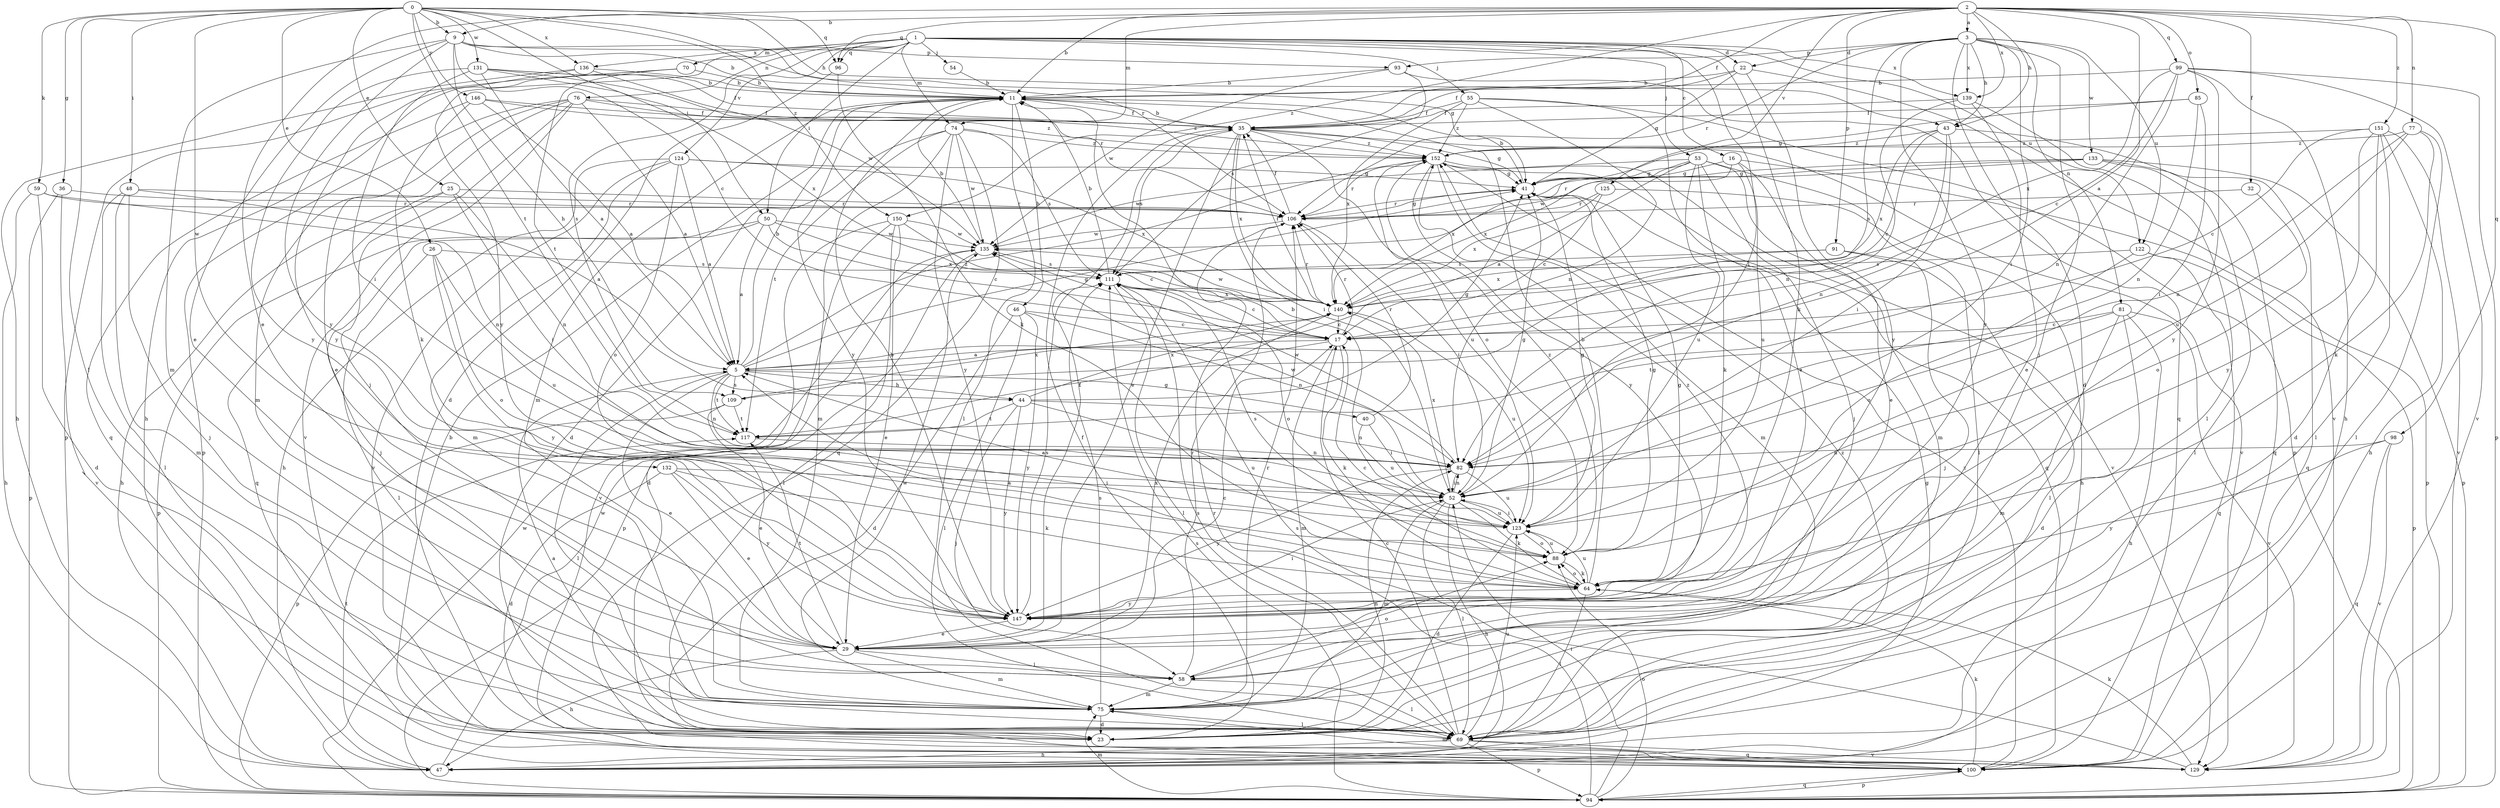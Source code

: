 strict digraph  {
0;
1;
2;
3;
5;
9;
11;
16;
17;
22;
23;
25;
26;
29;
32;
35;
36;
40;
41;
43;
44;
46;
47;
48;
50;
52;
53;
54;
55;
58;
59;
64;
69;
70;
74;
75;
76;
77;
81;
82;
85;
88;
91;
93;
94;
96;
98;
99;
100;
106;
109;
111;
117;
122;
123;
124;
125;
129;
131;
132;
133;
135;
136;
139;
140;
146;
147;
150;
151;
152;
0 -> 9  [label=b];
0 -> 25  [label=e];
0 -> 26  [label=e];
0 -> 36  [label=g];
0 -> 43  [label=h];
0 -> 48  [label=i];
0 -> 50  [label=i];
0 -> 59  [label=k];
0 -> 69  [label=l];
0 -> 96  [label=q];
0 -> 106  [label=r];
0 -> 117  [label=t];
0 -> 131  [label=w];
0 -> 132  [label=w];
0 -> 136  [label=x];
0 -> 146  [label=y];
0 -> 150  [label=z];
1 -> 16  [label=c];
1 -> 22  [label=d];
1 -> 50  [label=i];
1 -> 52  [label=i];
1 -> 53  [label=j];
1 -> 54  [label=j];
1 -> 55  [label=j];
1 -> 64  [label=k];
1 -> 70  [label=m];
1 -> 74  [label=m];
1 -> 76  [label=n];
1 -> 96  [label=q];
1 -> 109  [label=s];
1 -> 122  [label=u];
1 -> 124  [label=v];
1 -> 136  [label=x];
1 -> 139  [label=x];
1 -> 147  [label=y];
2 -> 3  [label=a];
2 -> 5  [label=a];
2 -> 9  [label=b];
2 -> 11  [label=b];
2 -> 29  [label=e];
2 -> 32  [label=f];
2 -> 35  [label=f];
2 -> 43  [label=h];
2 -> 74  [label=m];
2 -> 77  [label=n];
2 -> 85  [label=o];
2 -> 91  [label=p];
2 -> 96  [label=q];
2 -> 98  [label=q];
2 -> 99  [label=q];
2 -> 125  [label=v];
2 -> 139  [label=x];
2 -> 150  [label=z];
2 -> 151  [label=z];
3 -> 22  [label=d];
3 -> 23  [label=d];
3 -> 43  [label=h];
3 -> 52  [label=i];
3 -> 58  [label=j];
3 -> 81  [label=n];
3 -> 93  [label=p];
3 -> 106  [label=r];
3 -> 109  [label=s];
3 -> 122  [label=u];
3 -> 133  [label=w];
3 -> 139  [label=x];
3 -> 147  [label=y];
5 -> 11  [label=b];
5 -> 29  [label=e];
5 -> 40  [label=g];
5 -> 41  [label=g];
5 -> 44  [label=h];
5 -> 69  [label=l];
5 -> 82  [label=n];
5 -> 109  [label=s];
5 -> 117  [label=t];
5 -> 152  [label=z];
9 -> 11  [label=b];
9 -> 17  [label=c];
9 -> 29  [label=e];
9 -> 41  [label=g];
9 -> 44  [label=h];
9 -> 75  [label=m];
9 -> 93  [label=p];
9 -> 147  [label=y];
11 -> 35  [label=f];
11 -> 46  [label=h];
11 -> 69  [label=l];
11 -> 75  [label=m];
11 -> 147  [label=y];
16 -> 29  [label=e];
16 -> 41  [label=g];
16 -> 94  [label=p];
16 -> 123  [label=u];
16 -> 140  [label=x];
17 -> 5  [label=a];
17 -> 64  [label=k];
17 -> 75  [label=m];
17 -> 106  [label=r];
17 -> 117  [label=t];
22 -> 11  [label=b];
22 -> 35  [label=f];
22 -> 41  [label=g];
22 -> 129  [label=v];
22 -> 147  [label=y];
23 -> 35  [label=f];
23 -> 82  [label=n];
25 -> 47  [label=h];
25 -> 52  [label=i];
25 -> 82  [label=n];
25 -> 100  [label=q];
25 -> 106  [label=r];
26 -> 69  [label=l];
26 -> 88  [label=o];
26 -> 111  [label=s];
26 -> 123  [label=u];
26 -> 147  [label=y];
29 -> 17  [label=c];
29 -> 35  [label=f];
29 -> 47  [label=h];
29 -> 58  [label=j];
29 -> 75  [label=m];
29 -> 117  [label=t];
29 -> 140  [label=x];
32 -> 88  [label=o];
32 -> 106  [label=r];
35 -> 11  [label=b];
35 -> 29  [label=e];
35 -> 41  [label=g];
35 -> 52  [label=i];
35 -> 88  [label=o];
35 -> 111  [label=s];
35 -> 129  [label=v];
35 -> 140  [label=x];
35 -> 152  [label=z];
36 -> 94  [label=p];
36 -> 106  [label=r];
36 -> 129  [label=v];
40 -> 52  [label=i];
40 -> 106  [label=r];
40 -> 123  [label=u];
41 -> 11  [label=b];
41 -> 106  [label=r];
43 -> 17  [label=c];
43 -> 52  [label=i];
43 -> 82  [label=n];
43 -> 100  [label=q];
43 -> 140  [label=x];
43 -> 152  [label=z];
44 -> 41  [label=g];
44 -> 58  [label=j];
44 -> 82  [label=n];
44 -> 117  [label=t];
44 -> 123  [label=u];
44 -> 140  [label=x];
44 -> 147  [label=y];
46 -> 17  [label=c];
46 -> 23  [label=d];
46 -> 69  [label=l];
46 -> 82  [label=n];
46 -> 147  [label=y];
47 -> 41  [label=g];
47 -> 117  [label=t];
47 -> 135  [label=w];
48 -> 5  [label=a];
48 -> 58  [label=j];
48 -> 69  [label=l];
48 -> 75  [label=m];
48 -> 106  [label=r];
50 -> 5  [label=a];
50 -> 17  [label=c];
50 -> 58  [label=j];
50 -> 94  [label=p];
50 -> 135  [label=w];
50 -> 140  [label=x];
52 -> 41  [label=g];
52 -> 47  [label=h];
52 -> 64  [label=k];
52 -> 69  [label=l];
52 -> 75  [label=m];
52 -> 82  [label=n];
52 -> 123  [label=u];
52 -> 135  [label=w];
52 -> 140  [label=x];
53 -> 5  [label=a];
53 -> 41  [label=g];
53 -> 58  [label=j];
53 -> 64  [label=k];
53 -> 69  [label=l];
53 -> 75  [label=m];
53 -> 123  [label=u];
53 -> 135  [label=w];
53 -> 140  [label=x];
54 -> 11  [label=b];
55 -> 29  [label=e];
55 -> 35  [label=f];
55 -> 82  [label=n];
55 -> 94  [label=p];
55 -> 140  [label=x];
55 -> 152  [label=z];
58 -> 69  [label=l];
58 -> 75  [label=m];
58 -> 88  [label=o];
58 -> 106  [label=r];
59 -> 23  [label=d];
59 -> 47  [label=h];
59 -> 82  [label=n];
59 -> 106  [label=r];
64 -> 5  [label=a];
64 -> 11  [label=b];
64 -> 17  [label=c];
64 -> 41  [label=g];
64 -> 69  [label=l];
64 -> 88  [label=o];
64 -> 123  [label=u];
64 -> 147  [label=y];
69 -> 5  [label=a];
69 -> 17  [label=c];
69 -> 47  [label=h];
69 -> 94  [label=p];
69 -> 100  [label=q];
69 -> 111  [label=s];
69 -> 123  [label=u];
69 -> 129  [label=v];
69 -> 152  [label=z];
70 -> 11  [label=b];
70 -> 47  [label=h];
70 -> 94  [label=p];
70 -> 117  [label=t];
74 -> 23  [label=d];
74 -> 75  [label=m];
74 -> 100  [label=q];
74 -> 111  [label=s];
74 -> 117  [label=t];
74 -> 135  [label=w];
74 -> 147  [label=y];
74 -> 152  [label=z];
75 -> 23  [label=d];
75 -> 69  [label=l];
75 -> 106  [label=r];
75 -> 111  [label=s];
75 -> 135  [label=w];
76 -> 5  [label=a];
76 -> 29  [label=e];
76 -> 35  [label=f];
76 -> 58  [label=j];
76 -> 75  [label=m];
76 -> 94  [label=p];
76 -> 129  [label=v];
76 -> 152  [label=z];
77 -> 64  [label=k];
77 -> 69  [label=l];
77 -> 82  [label=n];
77 -> 123  [label=u];
77 -> 152  [label=z];
81 -> 17  [label=c];
81 -> 23  [label=d];
81 -> 47  [label=h];
81 -> 75  [label=m];
81 -> 117  [label=t];
81 -> 129  [label=v];
82 -> 52  [label=i];
82 -> 123  [label=u];
82 -> 135  [label=w];
82 -> 147  [label=y];
85 -> 35  [label=f];
85 -> 41  [label=g];
85 -> 52  [label=i];
85 -> 82  [label=n];
88 -> 41  [label=g];
88 -> 64  [label=k];
88 -> 111  [label=s];
88 -> 123  [label=u];
88 -> 152  [label=z];
91 -> 58  [label=j];
91 -> 69  [label=l];
91 -> 111  [label=s];
91 -> 140  [label=x];
93 -> 11  [label=b];
93 -> 100  [label=q];
93 -> 111  [label=s];
93 -> 135  [label=w];
94 -> 52  [label=i];
94 -> 75  [label=m];
94 -> 88  [label=o];
94 -> 100  [label=q];
94 -> 106  [label=r];
94 -> 111  [label=s];
94 -> 135  [label=w];
96 -> 23  [label=d];
96 -> 64  [label=k];
98 -> 82  [label=n];
98 -> 100  [label=q];
98 -> 129  [label=v];
98 -> 147  [label=y];
99 -> 11  [label=b];
99 -> 17  [label=c];
99 -> 47  [label=h];
99 -> 82  [label=n];
99 -> 94  [label=p];
99 -> 129  [label=v];
99 -> 140  [label=x];
99 -> 147  [label=y];
100 -> 11  [label=b];
100 -> 64  [label=k];
100 -> 75  [label=m];
100 -> 94  [label=p];
100 -> 152  [label=z];
106 -> 35  [label=f];
106 -> 41  [label=g];
106 -> 52  [label=i];
106 -> 135  [label=w];
109 -> 29  [label=e];
109 -> 94  [label=p];
109 -> 117  [label=t];
109 -> 140  [label=x];
111 -> 11  [label=b];
111 -> 17  [label=c];
111 -> 69  [label=l];
111 -> 88  [label=o];
111 -> 140  [label=x];
117 -> 82  [label=n];
122 -> 88  [label=o];
122 -> 94  [label=p];
122 -> 100  [label=q];
122 -> 111  [label=s];
123 -> 5  [label=a];
123 -> 11  [label=b];
123 -> 23  [label=d];
123 -> 41  [label=g];
123 -> 52  [label=i];
123 -> 88  [label=o];
124 -> 5  [label=a];
124 -> 41  [label=g];
124 -> 47  [label=h];
124 -> 75  [label=m];
124 -> 88  [label=o];
124 -> 129  [label=v];
124 -> 140  [label=x];
125 -> 17  [label=c];
125 -> 47  [label=h];
125 -> 106  [label=r];
125 -> 140  [label=x];
129 -> 64  [label=k];
129 -> 111  [label=s];
131 -> 5  [label=a];
131 -> 11  [label=b];
131 -> 35  [label=f];
131 -> 52  [label=i];
131 -> 106  [label=r];
131 -> 140  [label=x];
131 -> 147  [label=y];
132 -> 23  [label=d];
132 -> 29  [label=e];
132 -> 52  [label=i];
132 -> 64  [label=k];
132 -> 147  [label=y];
133 -> 41  [label=g];
133 -> 69  [label=l];
133 -> 94  [label=p];
133 -> 100  [label=q];
133 -> 106  [label=r];
133 -> 135  [label=w];
135 -> 11  [label=b];
135 -> 94  [label=p];
135 -> 111  [label=s];
136 -> 11  [label=b];
136 -> 47  [label=h];
136 -> 135  [label=w];
136 -> 147  [label=y];
139 -> 29  [label=e];
139 -> 35  [label=f];
139 -> 69  [label=l];
139 -> 82  [label=n];
140 -> 17  [label=c];
140 -> 35  [label=f];
140 -> 106  [label=r];
140 -> 123  [label=u];
140 -> 135  [label=w];
146 -> 5  [label=a];
146 -> 35  [label=f];
146 -> 64  [label=k];
146 -> 100  [label=q];
146 -> 152  [label=z];
147 -> 11  [label=b];
147 -> 29  [label=e];
147 -> 52  [label=i];
147 -> 111  [label=s];
147 -> 152  [label=z];
150 -> 17  [label=c];
150 -> 23  [label=d];
150 -> 29  [label=e];
150 -> 69  [label=l];
150 -> 129  [label=v];
150 -> 135  [label=w];
151 -> 17  [label=c];
151 -> 23  [label=d];
151 -> 47  [label=h];
151 -> 69  [label=l];
151 -> 129  [label=v];
151 -> 147  [label=y];
151 -> 152  [label=z];
152 -> 41  [label=g];
152 -> 75  [label=m];
152 -> 100  [label=q];
152 -> 106  [label=r];
152 -> 123  [label=u];
152 -> 129  [label=v];
152 -> 147  [label=y];
}
